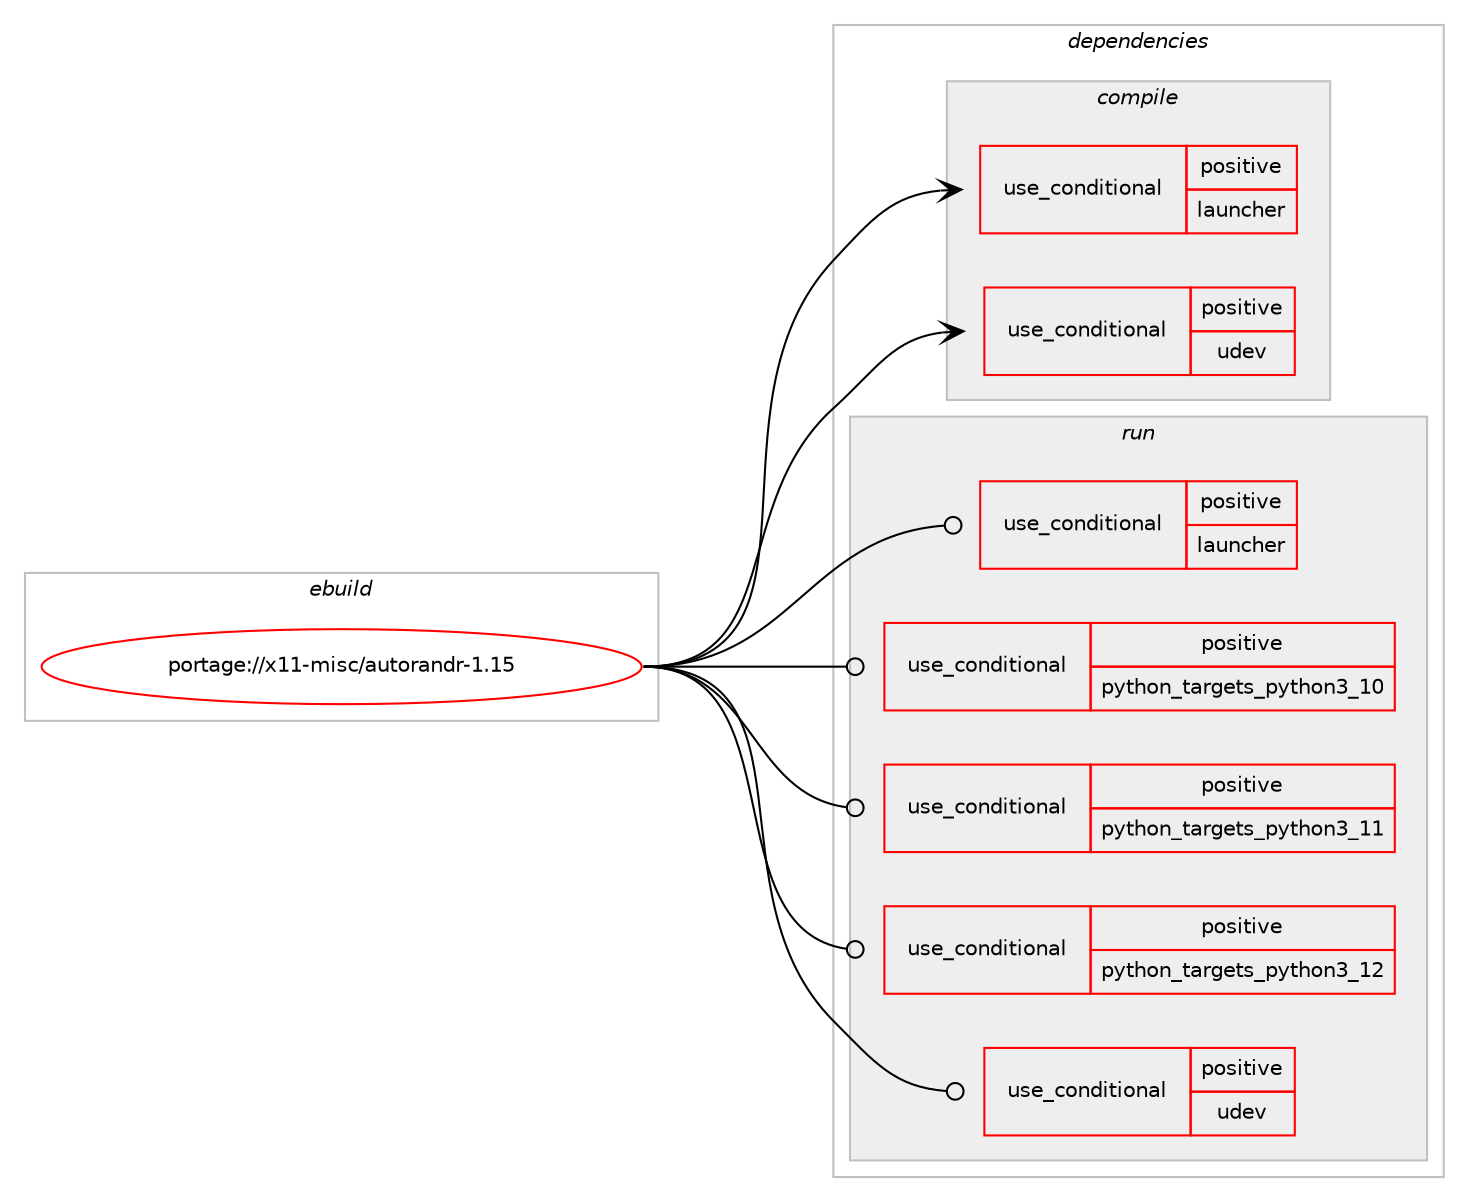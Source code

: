 digraph prolog {

# *************
# Graph options
# *************

newrank=true;
concentrate=true;
compound=true;
graph [rankdir=LR,fontname=Helvetica,fontsize=10,ranksep=1.5];#, ranksep=2.5, nodesep=0.2];
edge  [arrowhead=vee];
node  [fontname=Helvetica,fontsize=10];

# **********
# The ebuild
# **********

subgraph cluster_leftcol {
color=gray;
rank=same;
label=<<i>ebuild</i>>;
id [label="portage://x11-misc/autorandr-1.15", color=red, width=4, href="../x11-misc/autorandr-1.15.svg"];
}

# ****************
# The dependencies
# ****************

subgraph cluster_midcol {
color=gray;
label=<<i>dependencies</i>>;
subgraph cluster_compile {
fillcolor="#eeeeee";
style=filled;
label=<<i>compile</i>>;
subgraph cond119178 {
dependency229320 [label=<<TABLE BORDER="0" CELLBORDER="1" CELLSPACING="0" CELLPADDING="4"><TR><TD ROWSPAN="3" CELLPADDING="10">use_conditional</TD></TR><TR><TD>positive</TD></TR><TR><TD>launcher</TD></TR></TABLE>>, shape=none, color=red];
# *** BEGIN UNKNOWN DEPENDENCY TYPE (TODO) ***
# dependency229320 -> package_dependency(portage://x11-misc/autorandr-1.15,install,no,x11-libs,libxcb,none,[,,],[],[])
# *** END UNKNOWN DEPENDENCY TYPE (TODO) ***

}
id:e -> dependency229320:w [weight=20,style="solid",arrowhead="vee"];
subgraph cond119179 {
dependency229321 [label=<<TABLE BORDER="0" CELLBORDER="1" CELLSPACING="0" CELLPADDING="4"><TR><TD ROWSPAN="3" CELLPADDING="10">use_conditional</TD></TR><TR><TD>positive</TD></TR><TR><TD>udev</TD></TR></TABLE>>, shape=none, color=red];
# *** BEGIN UNKNOWN DEPENDENCY TYPE (TODO) ***
# dependency229321 -> package_dependency(portage://x11-misc/autorandr-1.15,install,no,virtual,udev,none,[,,],[],[])
# *** END UNKNOWN DEPENDENCY TYPE (TODO) ***

}
id:e -> dependency229321:w [weight=20,style="solid",arrowhead="vee"];
# *** BEGIN UNKNOWN DEPENDENCY TYPE (TODO) ***
# id -> package_dependency(portage://x11-misc/autorandr-1.15,install,no,x11-apps,xrandr,none,[,,],[],[])
# *** END UNKNOWN DEPENDENCY TYPE (TODO) ***

}
subgraph cluster_compileandrun {
fillcolor="#eeeeee";
style=filled;
label=<<i>compile and run</i>>;
}
subgraph cluster_run {
fillcolor="#eeeeee";
style=filled;
label=<<i>run</i>>;
subgraph cond119180 {
dependency229322 [label=<<TABLE BORDER="0" CELLBORDER="1" CELLSPACING="0" CELLPADDING="4"><TR><TD ROWSPAN="3" CELLPADDING="10">use_conditional</TD></TR><TR><TD>positive</TD></TR><TR><TD>launcher</TD></TR></TABLE>>, shape=none, color=red];
# *** BEGIN UNKNOWN DEPENDENCY TYPE (TODO) ***
# dependency229322 -> package_dependency(portage://x11-misc/autorandr-1.15,run,no,x11-libs,libxcb,none,[,,],[],[])
# *** END UNKNOWN DEPENDENCY TYPE (TODO) ***

}
id:e -> dependency229322:w [weight=20,style="solid",arrowhead="odot"];
subgraph cond119181 {
dependency229323 [label=<<TABLE BORDER="0" CELLBORDER="1" CELLSPACING="0" CELLPADDING="4"><TR><TD ROWSPAN="3" CELLPADDING="10">use_conditional</TD></TR><TR><TD>positive</TD></TR><TR><TD>python_targets_python3_10</TD></TR></TABLE>>, shape=none, color=red];
# *** BEGIN UNKNOWN DEPENDENCY TYPE (TODO) ***
# dependency229323 -> package_dependency(portage://x11-misc/autorandr-1.15,run,no,dev-lang,python,none,[,,],[slot(3.10)],[])
# *** END UNKNOWN DEPENDENCY TYPE (TODO) ***

}
id:e -> dependency229323:w [weight=20,style="solid",arrowhead="odot"];
subgraph cond119182 {
dependency229324 [label=<<TABLE BORDER="0" CELLBORDER="1" CELLSPACING="0" CELLPADDING="4"><TR><TD ROWSPAN="3" CELLPADDING="10">use_conditional</TD></TR><TR><TD>positive</TD></TR><TR><TD>python_targets_python3_11</TD></TR></TABLE>>, shape=none, color=red];
# *** BEGIN UNKNOWN DEPENDENCY TYPE (TODO) ***
# dependency229324 -> package_dependency(portage://x11-misc/autorandr-1.15,run,no,dev-lang,python,none,[,,],[slot(3.11)],[])
# *** END UNKNOWN DEPENDENCY TYPE (TODO) ***

}
id:e -> dependency229324:w [weight=20,style="solid",arrowhead="odot"];
subgraph cond119183 {
dependency229325 [label=<<TABLE BORDER="0" CELLBORDER="1" CELLSPACING="0" CELLPADDING="4"><TR><TD ROWSPAN="3" CELLPADDING="10">use_conditional</TD></TR><TR><TD>positive</TD></TR><TR><TD>python_targets_python3_12</TD></TR></TABLE>>, shape=none, color=red];
# *** BEGIN UNKNOWN DEPENDENCY TYPE (TODO) ***
# dependency229325 -> package_dependency(portage://x11-misc/autorandr-1.15,run,no,dev-lang,python,none,[,,],[slot(3.12)],[])
# *** END UNKNOWN DEPENDENCY TYPE (TODO) ***

}
id:e -> dependency229325:w [weight=20,style="solid",arrowhead="odot"];
subgraph cond119184 {
dependency229326 [label=<<TABLE BORDER="0" CELLBORDER="1" CELLSPACING="0" CELLPADDING="4"><TR><TD ROWSPAN="3" CELLPADDING="10">use_conditional</TD></TR><TR><TD>positive</TD></TR><TR><TD>udev</TD></TR></TABLE>>, shape=none, color=red];
# *** BEGIN UNKNOWN DEPENDENCY TYPE (TODO) ***
# dependency229326 -> package_dependency(portage://x11-misc/autorandr-1.15,run,no,virtual,udev,none,[,,],[],[])
# *** END UNKNOWN DEPENDENCY TYPE (TODO) ***

}
id:e -> dependency229326:w [weight=20,style="solid",arrowhead="odot"];
# *** BEGIN UNKNOWN DEPENDENCY TYPE (TODO) ***
# id -> package_dependency(portage://x11-misc/autorandr-1.15,run,no,x11-apps,xrandr,none,[,,],[],[])
# *** END UNKNOWN DEPENDENCY TYPE (TODO) ***

}
}

# **************
# The candidates
# **************

subgraph cluster_choices {
rank=same;
color=gray;
label=<<i>candidates</i>>;

}

}
